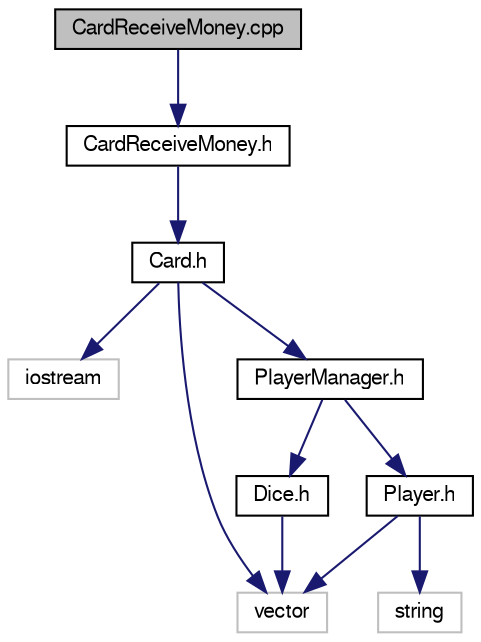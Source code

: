 digraph G
{
  edge [fontname="FreeSans",fontsize="10",labelfontname="FreeSans",labelfontsize="10"];
  node [fontname="FreeSans",fontsize="10",shape=record];
  Node1 [label="CardReceiveMoney.cpp",height=0.2,width=0.4,color="black", fillcolor="grey75", style="filled" fontcolor="black"];
  Node1 -> Node2 [color="midnightblue",fontsize="10",style="solid",fontname="FreeSans"];
  Node2 [label="CardReceiveMoney.h",height=0.2,width=0.4,color="black", fillcolor="white", style="filled",URL="$_card_receive_money_8h.html"];
  Node2 -> Node3 [color="midnightblue",fontsize="10",style="solid",fontname="FreeSans"];
  Node3 [label="Card.h",height=0.2,width=0.4,color="black", fillcolor="white", style="filled",URL="$_card_8h.html"];
  Node3 -> Node4 [color="midnightblue",fontsize="10",style="solid",fontname="FreeSans"];
  Node4 [label="iostream",height=0.2,width=0.4,color="grey75", fillcolor="white", style="filled"];
  Node3 -> Node5 [color="midnightblue",fontsize="10",style="solid",fontname="FreeSans"];
  Node5 [label="vector",height=0.2,width=0.4,color="grey75", fillcolor="white", style="filled"];
  Node3 -> Node6 [color="midnightblue",fontsize="10",style="solid",fontname="FreeSans"];
  Node6 [label="PlayerManager.h",height=0.2,width=0.4,color="black", fillcolor="white", style="filled",URL="$_player_manager_8h.html"];
  Node6 -> Node7 [color="midnightblue",fontsize="10",style="solid",fontname="FreeSans"];
  Node7 [label="Player.h",height=0.2,width=0.4,color="black", fillcolor="white", style="filled",URL="$_player_8h.html"];
  Node7 -> Node8 [color="midnightblue",fontsize="10",style="solid",fontname="FreeSans"];
  Node8 [label="string",height=0.2,width=0.4,color="grey75", fillcolor="white", style="filled"];
  Node7 -> Node5 [color="midnightblue",fontsize="10",style="solid",fontname="FreeSans"];
  Node6 -> Node9 [color="midnightblue",fontsize="10",style="solid",fontname="FreeSans"];
  Node9 [label="Dice.h",height=0.2,width=0.4,color="black", fillcolor="white", style="filled",URL="$_dice_8h.html"];
  Node9 -> Node5 [color="midnightblue",fontsize="10",style="solid",fontname="FreeSans"];
}
